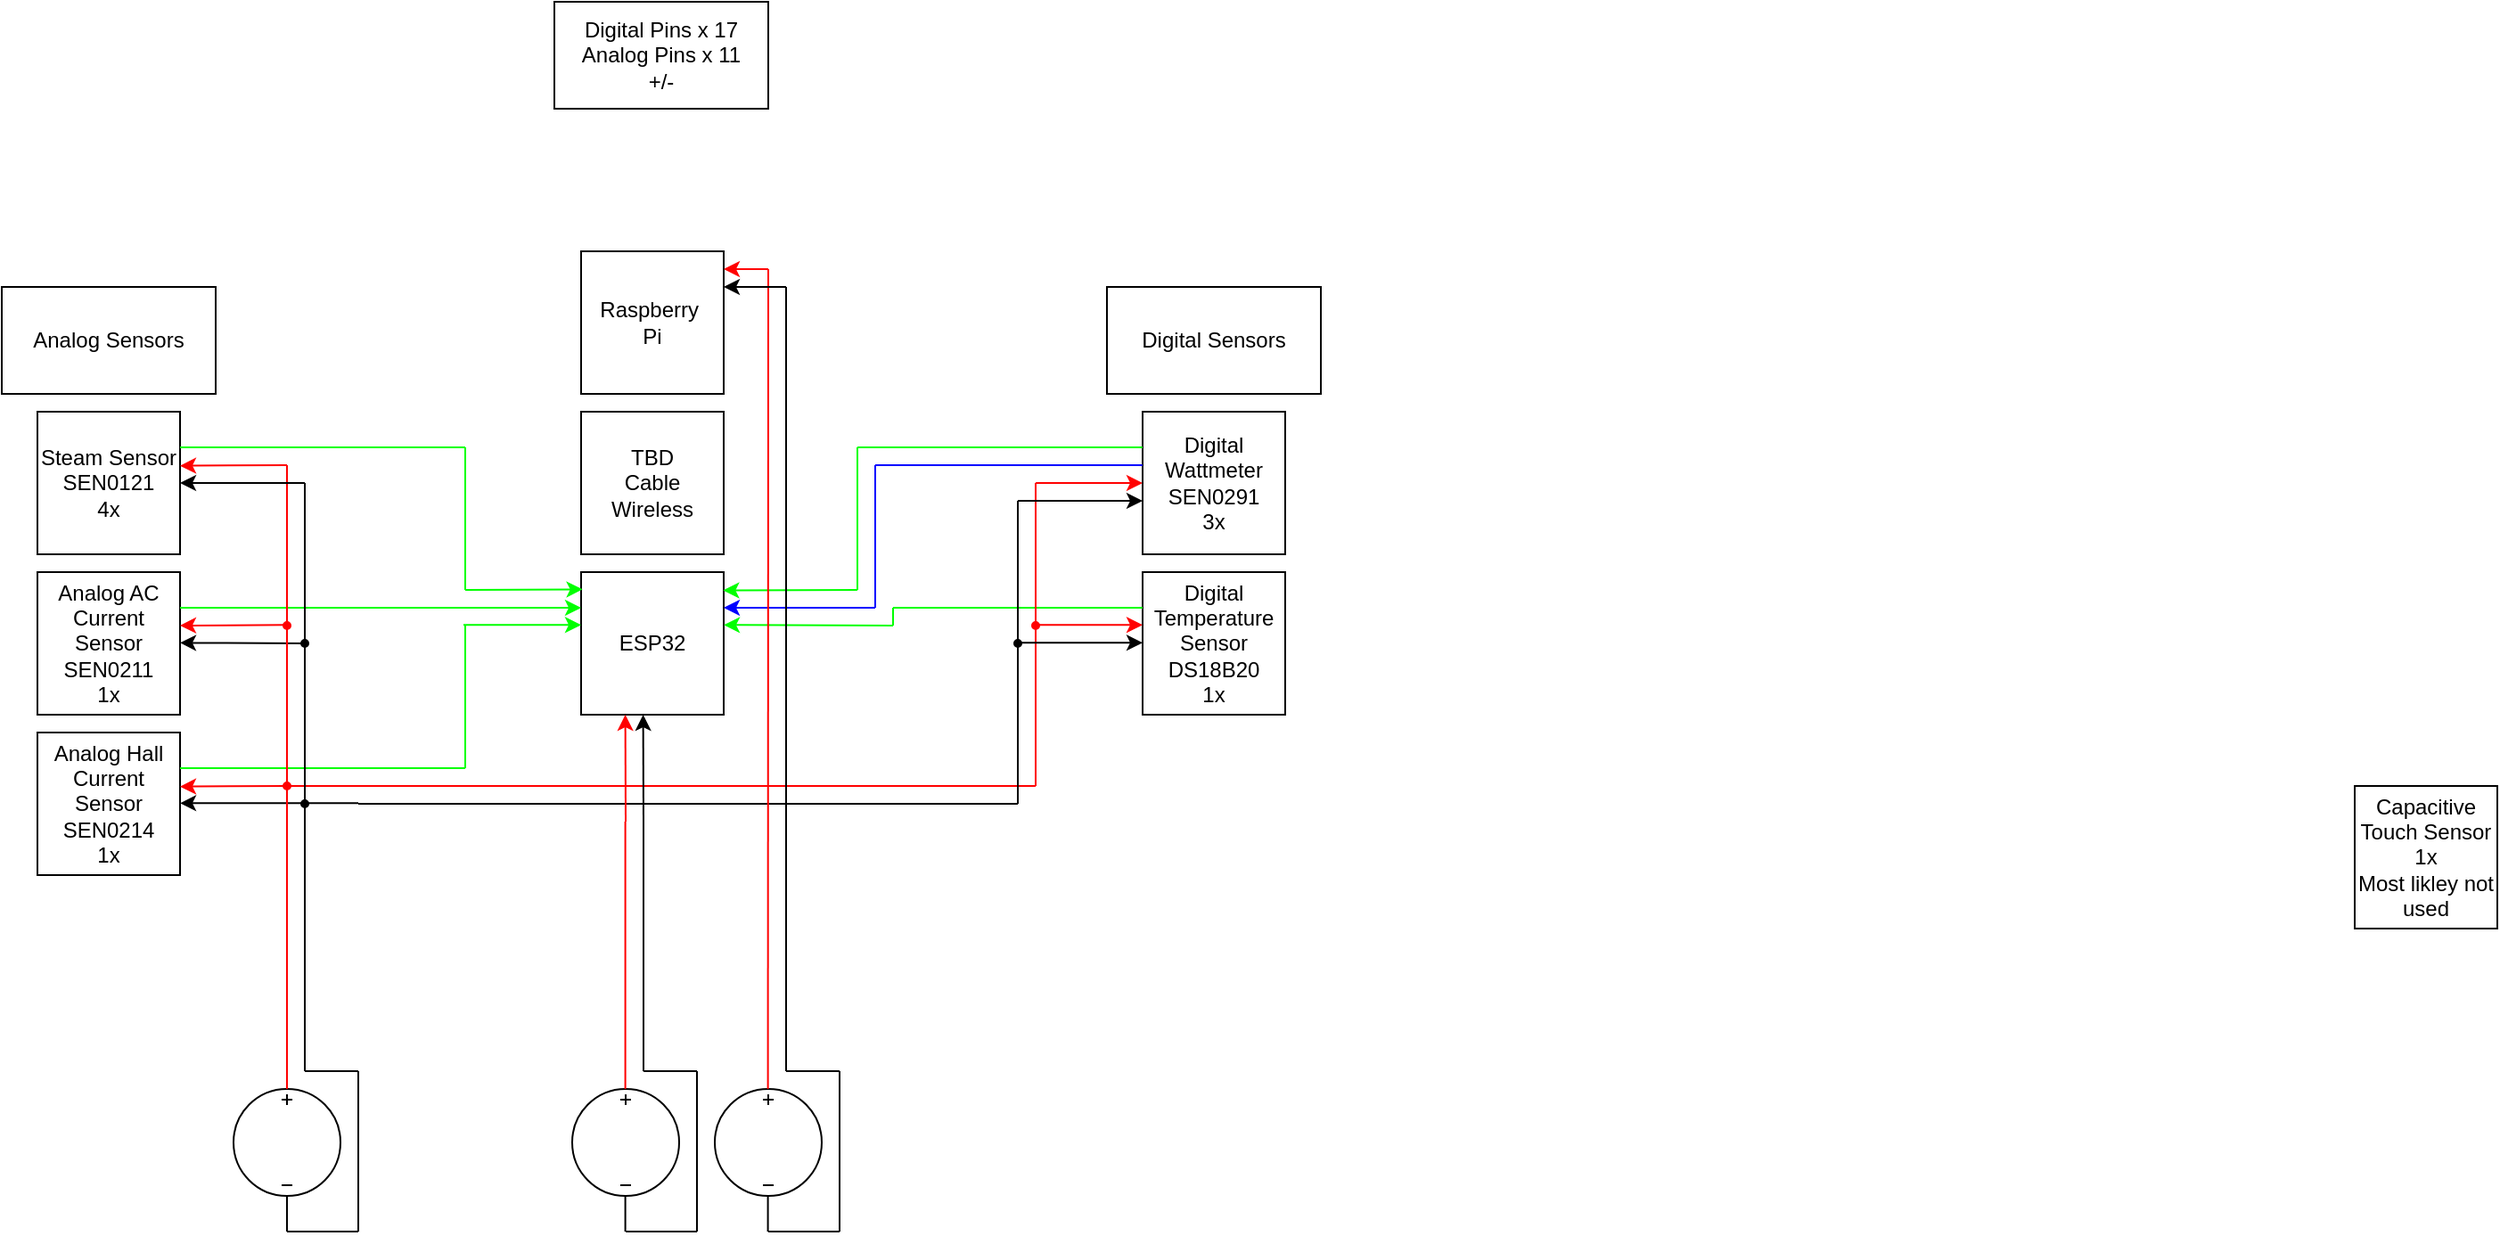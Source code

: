 <mxfile version="26.0.15">
  <diagram name="Page-1" id="PHPWQ72G-FbSZg1kjlzN">
    <mxGraphModel dx="1195" dy="1697" grid="1" gridSize="10" guides="1" tooltips="1" connect="1" arrows="1" fold="1" page="1" pageScale="1" pageWidth="850" pageHeight="1100" math="0" shadow="0">
      <root>
        <mxCell id="0" />
        <mxCell id="1" parent="0" />
        <mxCell id="mTnGnp5YAqu6k8MlJbpn-2" value="Steam Sensor&lt;div&gt;SEN0121&lt;br&gt;4x&lt;/div&gt;" style="whiteSpace=wrap;html=1;aspect=fixed;" vertex="1" parent="1">
          <mxGeometry x="40" y="100" width="80" height="80" as="geometry" />
        </mxCell>
        <mxCell id="mTnGnp5YAqu6k8MlJbpn-3" value="Analog Sensors" style="rounded=0;whiteSpace=wrap;html=1;" vertex="1" parent="1">
          <mxGeometry x="20" y="30" width="120" height="60" as="geometry" />
        </mxCell>
        <mxCell id="mTnGnp5YAqu6k8MlJbpn-4" value="Digital Sensors" style="rounded=0;whiteSpace=wrap;html=1;" vertex="1" parent="1">
          <mxGeometry x="640" y="30" width="120" height="60" as="geometry" />
        </mxCell>
        <mxCell id="mTnGnp5YAqu6k8MlJbpn-5" value="Analog AC Current Sensor&lt;div&gt;SEN0211&lt;br&gt;&lt;div&gt;1x&lt;/div&gt;&lt;/div&gt;" style="whiteSpace=wrap;html=1;aspect=fixed;" vertex="1" parent="1">
          <mxGeometry x="40" y="190" width="80" height="80" as="geometry" />
        </mxCell>
        <mxCell id="mTnGnp5YAqu6k8MlJbpn-6" value="Analog Hall Current Sensor&lt;div&gt;SEN0214&lt;br&gt;&lt;div&gt;1x&lt;/div&gt;&lt;/div&gt;" style="whiteSpace=wrap;html=1;aspect=fixed;" vertex="1" parent="1">
          <mxGeometry x="40" y="280" width="80" height="80" as="geometry" />
        </mxCell>
        <mxCell id="mTnGnp5YAqu6k8MlJbpn-7" value="Digital Wattmeter&lt;div&gt;SEN0291&lt;br&gt;&lt;div&gt;3x&lt;/div&gt;&lt;/div&gt;" style="whiteSpace=wrap;html=1;aspect=fixed;" vertex="1" parent="1">
          <mxGeometry x="660" y="100" width="80" height="80" as="geometry" />
        </mxCell>
        <mxCell id="mTnGnp5YAqu6k8MlJbpn-8" value="Digital Temperature Sensor&lt;div&gt;DS18B20&lt;br&gt;&lt;div&gt;1x&lt;/div&gt;&lt;/div&gt;" style="whiteSpace=wrap;html=1;aspect=fixed;" vertex="1" parent="1">
          <mxGeometry x="660" y="190" width="80" height="80" as="geometry" />
        </mxCell>
        <mxCell id="mTnGnp5YAqu6k8MlJbpn-9" value="Capacitive Touch Sensor&lt;div&gt;1x&lt;/div&gt;&lt;div&gt;Most likley not used&lt;/div&gt;" style="whiteSpace=wrap;html=1;aspect=fixed;" vertex="1" parent="1">
          <mxGeometry x="1340" y="310" width="80" height="80" as="geometry" />
        </mxCell>
        <mxCell id="mTnGnp5YAqu6k8MlJbpn-10" value="ESP32" style="whiteSpace=wrap;html=1;aspect=fixed;" vertex="1" parent="1">
          <mxGeometry x="345" y="190" width="80" height="80" as="geometry" />
        </mxCell>
        <mxCell id="mTnGnp5YAqu6k8MlJbpn-12" value="Digital Pins x 17&lt;div&gt;Analog Pins x 11&lt;/div&gt;&lt;div&gt;+/-&lt;/div&gt;" style="rounded=0;whiteSpace=wrap;html=1;" vertex="1" parent="1">
          <mxGeometry x="330" y="-130" width="120" height="60" as="geometry" />
        </mxCell>
        <mxCell id="mTnGnp5YAqu6k8MlJbpn-20" value="" style="endArrow=none;html=1;rounded=0;exitX=1;exitY=0.5;exitDx=0;exitDy=0;strokeColor=light-dark(#00FF00,#FFFFFF);" edge="1" parent="1">
          <mxGeometry width="50" height="50" relative="1" as="geometry">
            <mxPoint x="120" y="120" as="sourcePoint" />
            <mxPoint x="280" y="120" as="targetPoint" />
          </mxGeometry>
        </mxCell>
        <mxCell id="mTnGnp5YAqu6k8MlJbpn-22" value="" style="endArrow=none;html=1;rounded=0;strokeColor=light-dark(#00FF00,#FFFFFF);" edge="1" parent="1">
          <mxGeometry width="50" height="50" relative="1" as="geometry">
            <mxPoint x="280" y="120" as="sourcePoint" />
            <mxPoint x="280" y="200" as="targetPoint" />
          </mxGeometry>
        </mxCell>
        <mxCell id="mTnGnp5YAqu6k8MlJbpn-24" value="" style="endArrow=classic;html=1;rounded=0;entryX=0.01;entryY=0.121;entryDx=0;entryDy=0;entryPerimeter=0;strokeColor=light-dark(#00FF00,#FFFFFF);" edge="1" parent="1" target="mTnGnp5YAqu6k8MlJbpn-10">
          <mxGeometry width="50" height="50" relative="1" as="geometry">
            <mxPoint x="280" y="200" as="sourcePoint" />
            <mxPoint x="260" y="180" as="targetPoint" />
          </mxGeometry>
        </mxCell>
        <mxCell id="mTnGnp5YAqu6k8MlJbpn-25" value="" style="endArrow=none;html=1;rounded=0;exitX=1;exitY=0.5;exitDx=0;exitDy=0;strokeColor=light-dark(#00FF00,#FFFFFF);" edge="1" parent="1">
          <mxGeometry width="50" height="50" relative="1" as="geometry">
            <mxPoint x="120" y="210" as="sourcePoint" />
            <mxPoint x="280" y="210" as="targetPoint" />
          </mxGeometry>
        </mxCell>
        <mxCell id="mTnGnp5YAqu6k8MlJbpn-26" value="" style="endArrow=classic;html=1;rounded=0;entryX=0.01;entryY=0.121;entryDx=0;entryDy=0;entryPerimeter=0;strokeColor=light-dark(#00FF00,#FFFFFF);" edge="1" parent="1">
          <mxGeometry width="50" height="50" relative="1" as="geometry">
            <mxPoint x="279" y="210" as="sourcePoint" />
            <mxPoint x="345" y="210" as="targetPoint" />
          </mxGeometry>
        </mxCell>
        <mxCell id="mTnGnp5YAqu6k8MlJbpn-27" value="" style="endArrow=classic;html=1;rounded=0;entryX=0.01;entryY=0.121;entryDx=0;entryDy=0;entryPerimeter=0;strokeColor=light-dark(#00FF00,#FFFFFF);" edge="1" parent="1">
          <mxGeometry width="50" height="50" relative="1" as="geometry">
            <mxPoint x="279" y="219.66" as="sourcePoint" />
            <mxPoint x="345" y="219.66" as="targetPoint" />
          </mxGeometry>
        </mxCell>
        <mxCell id="mTnGnp5YAqu6k8MlJbpn-28" value="" style="endArrow=none;html=1;rounded=0;exitX=1;exitY=0.5;exitDx=0;exitDy=0;strokeColor=light-dark(#00FF00,#FFFFFF);" edge="1" parent="1">
          <mxGeometry width="50" height="50" relative="1" as="geometry">
            <mxPoint x="120" y="300" as="sourcePoint" />
            <mxPoint x="280" y="300" as="targetPoint" />
          </mxGeometry>
        </mxCell>
        <mxCell id="mTnGnp5YAqu6k8MlJbpn-29" value="" style="endArrow=none;html=1;rounded=0;strokeColor=light-dark(#00FF00,#FFFFFF);" edge="1" parent="1">
          <mxGeometry width="50" height="50" relative="1" as="geometry">
            <mxPoint x="280" y="220" as="sourcePoint" />
            <mxPoint x="280" y="300" as="targetPoint" />
          </mxGeometry>
        </mxCell>
        <mxCell id="mTnGnp5YAqu6k8MlJbpn-30" value="" style="endArrow=classic;html=1;rounded=0;entryX=0.996;entryY=0.128;entryDx=0;entryDy=0;entryPerimeter=0;strokeColor=light-dark(#00FF00,#FFFFFF);" edge="1" parent="1" target="mTnGnp5YAqu6k8MlJbpn-10">
          <mxGeometry width="50" height="50" relative="1" as="geometry">
            <mxPoint x="500" y="200" as="sourcePoint" />
            <mxPoint x="510" y="205" as="targetPoint" />
          </mxGeometry>
        </mxCell>
        <mxCell id="mTnGnp5YAqu6k8MlJbpn-31" value="" style="endArrow=none;html=1;rounded=0;exitX=1;exitY=0.5;exitDx=0;exitDy=0;strokeColor=light-dark(#00FF00,#FFFFFF);" edge="1" parent="1">
          <mxGeometry width="50" height="50" relative="1" as="geometry">
            <mxPoint x="500" y="120" as="sourcePoint" />
            <mxPoint x="660" y="120" as="targetPoint" />
          </mxGeometry>
        </mxCell>
        <mxCell id="mTnGnp5YAqu6k8MlJbpn-32" value="" style="endArrow=none;html=1;rounded=0;strokeColor=light-dark(#00FF00,#FFFFFF);" edge="1" parent="1">
          <mxGeometry width="50" height="50" relative="1" as="geometry">
            <mxPoint x="500" y="120" as="sourcePoint" />
            <mxPoint x="500" y="200" as="targetPoint" />
          </mxGeometry>
        </mxCell>
        <mxCell id="mTnGnp5YAqu6k8MlJbpn-33" value="" style="endArrow=classic;html=1;rounded=0;entryX=0.996;entryY=0.128;entryDx=0;entryDy=0;entryPerimeter=0;strokeColor=light-dark(#00FF00,#FFFFFF);" edge="1" parent="1">
          <mxGeometry width="50" height="50" relative="1" as="geometry">
            <mxPoint x="520" y="220" as="sourcePoint" />
            <mxPoint x="425" y="219.66" as="targetPoint" />
          </mxGeometry>
        </mxCell>
        <mxCell id="mTnGnp5YAqu6k8MlJbpn-34" value="" style="endArrow=none;html=1;rounded=0;strokeColor=light-dark(#00FF00,#FFFFFF);" edge="1" parent="1">
          <mxGeometry width="50" height="50" relative="1" as="geometry">
            <mxPoint x="520" y="210" as="sourcePoint" />
            <mxPoint x="660" y="210" as="targetPoint" />
          </mxGeometry>
        </mxCell>
        <mxCell id="mTnGnp5YAqu6k8MlJbpn-35" value="" style="endArrow=classic;html=1;rounded=0;entryX=0.996;entryY=0.128;entryDx=0;entryDy=0;entryPerimeter=0;strokeColor=light-dark(#0000FF,#FFFFFF);" edge="1" parent="1">
          <mxGeometry width="50" height="50" relative="1" as="geometry">
            <mxPoint x="510" y="210" as="sourcePoint" />
            <mxPoint x="425" y="210" as="targetPoint" />
          </mxGeometry>
        </mxCell>
        <mxCell id="mTnGnp5YAqu6k8MlJbpn-36" value="" style="endArrow=none;html=1;rounded=0;strokeColor=light-dark(#0000FF,#FFFFFF);" edge="1" parent="1">
          <mxGeometry width="50" height="50" relative="1" as="geometry">
            <mxPoint x="510" y="130" as="sourcePoint" />
            <mxPoint x="660" y="130" as="targetPoint" />
          </mxGeometry>
        </mxCell>
        <mxCell id="mTnGnp5YAqu6k8MlJbpn-37" value="" style="endArrow=none;html=1;rounded=0;strokeColor=light-dark(#0000FF,#FFFFFF);" edge="1" parent="1">
          <mxGeometry width="50" height="50" relative="1" as="geometry">
            <mxPoint x="510" y="130" as="sourcePoint" />
            <mxPoint x="510" y="210" as="targetPoint" />
          </mxGeometry>
        </mxCell>
        <mxCell id="mTnGnp5YAqu6k8MlJbpn-38" value="" style="endArrow=none;html=1;rounded=0;strokeColor=light-dark(#00FF00,#FFFFFF);" edge="1" parent="1">
          <mxGeometry width="50" height="50" relative="1" as="geometry">
            <mxPoint x="520" y="210" as="sourcePoint" />
            <mxPoint x="520" y="220" as="targetPoint" />
          </mxGeometry>
        </mxCell>
        <mxCell id="mTnGnp5YAqu6k8MlJbpn-39" value="Raspberry&amp;nbsp;&lt;div&gt;Pi&lt;/div&gt;" style="whiteSpace=wrap;html=1;aspect=fixed;" vertex="1" parent="1">
          <mxGeometry x="345" y="10" width="80" height="80" as="geometry" />
        </mxCell>
        <mxCell id="mTnGnp5YAqu6k8MlJbpn-44" value="" style="endArrow=none;html=1;rounded=0;strokeColor=light-dark(#FF0000,#FFFFFF);" edge="1" parent="1" source="mTnGnp5YAqu6k8MlJbpn-89">
          <mxGeometry width="50" height="50" relative="1" as="geometry">
            <mxPoint x="180" y="480" as="sourcePoint" />
            <mxPoint x="180" y="130" as="targetPoint" />
          </mxGeometry>
        </mxCell>
        <mxCell id="mTnGnp5YAqu6k8MlJbpn-45" value="" style="endArrow=classic;html=1;rounded=0;entryX=1.043;entryY=0.404;entryDx=0;entryDy=0;entryPerimeter=0;strokeColor=light-dark(#FF0000,#FFFFFF);" edge="1" parent="1">
          <mxGeometry width="50" height="50" relative="1" as="geometry">
            <mxPoint x="180" y="130" as="sourcePoint" />
            <mxPoint x="120" y="130.32" as="targetPoint" />
          </mxGeometry>
        </mxCell>
        <mxCell id="mTnGnp5YAqu6k8MlJbpn-46" value="" style="endArrow=classic;html=1;rounded=0;entryX=1.043;entryY=0.404;entryDx=0;entryDy=0;entryPerimeter=0;strokeColor=light-dark(#FF0000,#FFFFFF);" edge="1" parent="1">
          <mxGeometry width="50" height="50" relative="1" as="geometry">
            <mxPoint x="180" y="219.66" as="sourcePoint" />
            <mxPoint x="120" y="219.98" as="targetPoint" />
          </mxGeometry>
        </mxCell>
        <mxCell id="mTnGnp5YAqu6k8MlJbpn-47" value="" style="endArrow=classic;html=1;rounded=0;entryX=1.043;entryY=0.404;entryDx=0;entryDy=0;entryPerimeter=0;strokeColor=light-dark(#FF0000,#FFFFFF);" edge="1" parent="1">
          <mxGeometry width="50" height="50" relative="1" as="geometry">
            <mxPoint x="180" y="310" as="sourcePoint" />
            <mxPoint x="120" y="310.32" as="targetPoint" />
          </mxGeometry>
        </mxCell>
        <mxCell id="mTnGnp5YAqu6k8MlJbpn-48" value="" style="endArrow=none;html=1;rounded=0;strokeColor=light-dark(#FF0000,#FFFFFF);" edge="1" parent="1">
          <mxGeometry width="50" height="50" relative="1" as="geometry">
            <mxPoint x="180" y="310" as="sourcePoint" />
            <mxPoint x="600" y="310" as="targetPoint" />
          </mxGeometry>
        </mxCell>
        <mxCell id="mTnGnp5YAqu6k8MlJbpn-49" value="" style="endArrow=classic;html=1;rounded=0;entryX=0;entryY=0.5;entryDx=0;entryDy=0;strokeColor=light-dark(#FF0000,#FFFFFF);" edge="1" parent="1" target="mTnGnp5YAqu6k8MlJbpn-7">
          <mxGeometry width="50" height="50" relative="1" as="geometry">
            <mxPoint x="600" y="140" as="sourcePoint" />
            <mxPoint x="610" y="140" as="targetPoint" />
          </mxGeometry>
        </mxCell>
        <mxCell id="mTnGnp5YAqu6k8MlJbpn-50" value="" style="endArrow=none;html=1;rounded=0;strokeColor=light-dark(#FF0000,#FFFFFF);" edge="1" parent="1">
          <mxGeometry width="50" height="50" relative="1" as="geometry">
            <mxPoint x="600" y="310" as="sourcePoint" />
            <mxPoint x="600" y="140" as="targetPoint" />
          </mxGeometry>
        </mxCell>
        <mxCell id="mTnGnp5YAqu6k8MlJbpn-51" value="" style="endArrow=classic;html=1;rounded=0;entryX=0;entryY=0.5;entryDx=0;entryDy=0;strokeColor=light-dark(#FF0000,#FFFFFF);" edge="1" parent="1">
          <mxGeometry width="50" height="50" relative="1" as="geometry">
            <mxPoint x="600" y="219.66" as="sourcePoint" />
            <mxPoint x="660" y="219.66" as="targetPoint" />
          </mxGeometry>
        </mxCell>
        <mxCell id="mTnGnp5YAqu6k8MlJbpn-53" value="" style="endArrow=none;html=1;rounded=0;" edge="1" parent="1">
          <mxGeometry width="50" height="50" relative="1" as="geometry">
            <mxPoint x="190" y="470" as="sourcePoint" />
            <mxPoint x="190" y="140" as="targetPoint" />
          </mxGeometry>
        </mxCell>
        <mxCell id="mTnGnp5YAqu6k8MlJbpn-54" value="" style="endArrow=classic;html=1;rounded=0;entryX=1;entryY=0.5;entryDx=0;entryDy=0;" edge="1" parent="1" target="mTnGnp5YAqu6k8MlJbpn-2">
          <mxGeometry width="50" height="50" relative="1" as="geometry">
            <mxPoint x="190" y="140" as="sourcePoint" />
            <mxPoint x="380" y="280" as="targetPoint" />
          </mxGeometry>
        </mxCell>
        <mxCell id="mTnGnp5YAqu6k8MlJbpn-55" value="" style="endArrow=classic;html=1;rounded=0;entryX=1;entryY=0.5;entryDx=0;entryDy=0;" edge="1" parent="1">
          <mxGeometry width="50" height="50" relative="1" as="geometry">
            <mxPoint x="190" y="230" as="sourcePoint" />
            <mxPoint x="120" y="229.66" as="targetPoint" />
          </mxGeometry>
        </mxCell>
        <mxCell id="mTnGnp5YAqu6k8MlJbpn-56" value="" style="endArrow=classic;html=1;rounded=0;entryX=1;entryY=0.5;entryDx=0;entryDy=0;" edge="1" parent="1">
          <mxGeometry width="50" height="50" relative="1" as="geometry">
            <mxPoint x="220" y="319.66" as="sourcePoint" />
            <mxPoint x="120" y="319.66" as="targetPoint" />
          </mxGeometry>
        </mxCell>
        <mxCell id="mTnGnp5YAqu6k8MlJbpn-57" value="" style="endArrow=none;html=1;rounded=0;" edge="1" parent="1">
          <mxGeometry width="50" height="50" relative="1" as="geometry">
            <mxPoint x="220" y="320" as="sourcePoint" />
            <mxPoint x="590" y="320" as="targetPoint" />
          </mxGeometry>
        </mxCell>
        <mxCell id="mTnGnp5YAqu6k8MlJbpn-58" value="" style="endArrow=none;html=1;rounded=0;" edge="1" parent="1">
          <mxGeometry width="50" height="50" relative="1" as="geometry">
            <mxPoint x="590" y="320" as="sourcePoint" />
            <mxPoint x="590" y="150" as="targetPoint" />
          </mxGeometry>
        </mxCell>
        <mxCell id="mTnGnp5YAqu6k8MlJbpn-59" value="" style="endArrow=classic;html=1;rounded=0;" edge="1" parent="1">
          <mxGeometry width="50" height="50" relative="1" as="geometry">
            <mxPoint x="590" y="150" as="sourcePoint" />
            <mxPoint x="660" y="150" as="targetPoint" />
          </mxGeometry>
        </mxCell>
        <mxCell id="mTnGnp5YAqu6k8MlJbpn-60" value="" style="endArrow=classic;html=1;rounded=0;" edge="1" parent="1">
          <mxGeometry width="50" height="50" relative="1" as="geometry">
            <mxPoint x="590" y="229.66" as="sourcePoint" />
            <mxPoint x="660" y="229.66" as="targetPoint" />
          </mxGeometry>
        </mxCell>
        <mxCell id="mTnGnp5YAqu6k8MlJbpn-61" value="TBD&lt;div&gt;Cable&lt;/div&gt;&lt;div&gt;Wireless&lt;/div&gt;" style="whiteSpace=wrap;html=1;aspect=fixed;" vertex="1" parent="1">
          <mxGeometry x="345" y="100" width="80" height="80" as="geometry" />
        </mxCell>
        <mxCell id="mTnGnp5YAqu6k8MlJbpn-62" value="" style="pointerEvents=1;verticalLabelPosition=bottom;shadow=0;dashed=0;align=center;html=1;verticalAlign=top;shape=mxgraph.electrical.signal_sources.source;aspect=fixed;points=[[0.5,0,0],[1,0.5,0],[0.5,1,0],[0,0.5,0]];elSignalType=dc3;" vertex="1" parent="1">
          <mxGeometry x="150" y="480" width="60" height="60" as="geometry" />
        </mxCell>
        <mxCell id="mTnGnp5YAqu6k8MlJbpn-63" value="" style="endArrow=none;html=1;rounded=0;" edge="1" parent="1">
          <mxGeometry width="50" height="50" relative="1" as="geometry">
            <mxPoint x="220" y="560" as="sourcePoint" />
            <mxPoint x="180" y="560" as="targetPoint" />
          </mxGeometry>
        </mxCell>
        <mxCell id="mTnGnp5YAqu6k8MlJbpn-64" value="" style="endArrow=none;html=1;rounded=0;" edge="1" parent="1">
          <mxGeometry width="50" height="50" relative="1" as="geometry">
            <mxPoint x="180" y="560" as="sourcePoint" />
            <mxPoint x="180" y="540" as="targetPoint" />
          </mxGeometry>
        </mxCell>
        <mxCell id="mTnGnp5YAqu6k8MlJbpn-65" value="" style="pointerEvents=1;verticalLabelPosition=bottom;shadow=0;dashed=0;align=center;html=1;verticalAlign=top;shape=mxgraph.electrical.signal_sources.source;aspect=fixed;points=[[0.5,0,0],[1,0.5,0],[0.5,1,0],[0,0.5,0]];elSignalType=dc3;" vertex="1" parent="1">
          <mxGeometry x="340" y="480" width="60" height="60" as="geometry" />
        </mxCell>
        <mxCell id="mTnGnp5YAqu6k8MlJbpn-66" value="" style="endArrow=none;html=1;rounded=0;strokeColor=light-dark(#FF0000,#FFFFFF);" edge="1" parent="1">
          <mxGeometry width="50" height="50" relative="1" as="geometry">
            <mxPoint x="369.8" y="480" as="sourcePoint" />
            <mxPoint x="369.8" y="330" as="targetPoint" />
          </mxGeometry>
        </mxCell>
        <mxCell id="mTnGnp5YAqu6k8MlJbpn-68" value="" style="endArrow=none;html=1;rounded=0;" edge="1" parent="1">
          <mxGeometry width="50" height="50" relative="1" as="geometry">
            <mxPoint x="220" y="470" as="sourcePoint" />
            <mxPoint x="190" y="470" as="targetPoint" />
          </mxGeometry>
        </mxCell>
        <mxCell id="mTnGnp5YAqu6k8MlJbpn-69" value="" style="endArrow=none;html=1;rounded=0;" edge="1" parent="1">
          <mxGeometry width="50" height="50" relative="1" as="geometry">
            <mxPoint x="220" y="560" as="sourcePoint" />
            <mxPoint x="220" y="470" as="targetPoint" />
          </mxGeometry>
        </mxCell>
        <mxCell id="mTnGnp5YAqu6k8MlJbpn-70" value="" style="endArrow=none;html=1;rounded=0;" edge="1" parent="1">
          <mxGeometry width="50" height="50" relative="1" as="geometry">
            <mxPoint x="410" y="560" as="sourcePoint" />
            <mxPoint x="370" y="560" as="targetPoint" />
          </mxGeometry>
        </mxCell>
        <mxCell id="mTnGnp5YAqu6k8MlJbpn-71" value="" style="endArrow=none;html=1;rounded=0;" edge="1" parent="1">
          <mxGeometry width="50" height="50" relative="1" as="geometry">
            <mxPoint x="369.8" y="560" as="sourcePoint" />
            <mxPoint x="369.8" y="540" as="targetPoint" />
          </mxGeometry>
        </mxCell>
        <mxCell id="mTnGnp5YAqu6k8MlJbpn-73" value="" style="endArrow=none;html=1;rounded=0;" edge="1" parent="1">
          <mxGeometry width="50" height="50" relative="1" as="geometry">
            <mxPoint x="410" y="560" as="sourcePoint" />
            <mxPoint x="410" y="470" as="targetPoint" />
          </mxGeometry>
        </mxCell>
        <mxCell id="mTnGnp5YAqu6k8MlJbpn-78" value="" style="endArrow=none;html=1;rounded=0;" edge="1" parent="1">
          <mxGeometry width="50" height="50" relative="1" as="geometry">
            <mxPoint x="380" y="470" as="sourcePoint" />
            <mxPoint x="410" y="470" as="targetPoint" />
          </mxGeometry>
        </mxCell>
        <mxCell id="mTnGnp5YAqu6k8MlJbpn-79" value="" style="endArrow=none;html=1;rounded=0;" edge="1" parent="1">
          <mxGeometry width="50" height="50" relative="1" as="geometry">
            <mxPoint x="380" y="470" as="sourcePoint" />
            <mxPoint x="380" y="330" as="targetPoint" />
          </mxGeometry>
        </mxCell>
        <mxCell id="mTnGnp5YAqu6k8MlJbpn-80" value="" style="endArrow=classic;html=1;rounded=0;strokeColor=light-dark(#FF0000,#FFFFFF);" edge="1" parent="1">
          <mxGeometry width="50" height="50" relative="1" as="geometry">
            <mxPoint x="370" y="330" as="sourcePoint" />
            <mxPoint x="369.8" y="270" as="targetPoint" />
          </mxGeometry>
        </mxCell>
        <mxCell id="mTnGnp5YAqu6k8MlJbpn-81" value="" style="endArrow=classic;html=1;rounded=0;" edge="1" parent="1">
          <mxGeometry width="50" height="50" relative="1" as="geometry">
            <mxPoint x="380" y="330" as="sourcePoint" />
            <mxPoint x="379.8" y="270" as="targetPoint" />
          </mxGeometry>
        </mxCell>
        <mxCell id="mTnGnp5YAqu6k8MlJbpn-82" value="" style="ellipse;whiteSpace=wrap;html=1;aspect=fixed;strokeColor=light-dark(#000000,#FFFFFF);fillColor=light-dark(#000000,#FFFFFF);" vertex="1" parent="1">
          <mxGeometry x="188" y="228" width="4" height="4" as="geometry" />
        </mxCell>
        <mxCell id="mTnGnp5YAqu6k8MlJbpn-85" value="" style="ellipse;whiteSpace=wrap;html=1;aspect=fixed;strokeColor=light-dark(#000000,#FFFFFF);fillColor=light-dark(#000000,#FFFFFF);" vertex="1" parent="1">
          <mxGeometry x="188" y="318" width="4" height="4" as="geometry" />
        </mxCell>
        <mxCell id="mTnGnp5YAqu6k8MlJbpn-86" value="" style="ellipse;whiteSpace=wrap;html=1;aspect=fixed;strokeColor=light-dark(#000000,#FFFFFF);fillColor=light-dark(#000000,#FFFFFF);" vertex="1" parent="1">
          <mxGeometry x="588" y="228" width="4" height="4" as="geometry" />
        </mxCell>
        <mxCell id="mTnGnp5YAqu6k8MlJbpn-88" value="" style="ellipse;whiteSpace=wrap;html=1;aspect=fixed;strokeColor=light-dark(#FF0000,#FFFFFF);fillColor=light-dark(#FF0000,#FFFFFF);" vertex="1" parent="1">
          <mxGeometry x="598" y="218" width="4" height="4" as="geometry" />
        </mxCell>
        <mxCell id="mTnGnp5YAqu6k8MlJbpn-90" value="" style="endArrow=none;html=1;rounded=0;strokeColor=light-dark(#FF0000,#FFFFFF);" edge="1" parent="1" target="mTnGnp5YAqu6k8MlJbpn-89">
          <mxGeometry width="50" height="50" relative="1" as="geometry">
            <mxPoint x="180" y="480" as="sourcePoint" />
            <mxPoint x="180" y="130" as="targetPoint" />
          </mxGeometry>
        </mxCell>
        <mxCell id="mTnGnp5YAqu6k8MlJbpn-89" value="" style="ellipse;whiteSpace=wrap;html=1;aspect=fixed;strokeColor=light-dark(#FF0000,#FFFFFF);fillColor=light-dark(#FF0000,#FFFFFF);" vertex="1" parent="1">
          <mxGeometry x="178" y="218" width="4" height="4" as="geometry" />
        </mxCell>
        <mxCell id="mTnGnp5YAqu6k8MlJbpn-91" value="" style="ellipse;whiteSpace=wrap;html=1;aspect=fixed;strokeColor=light-dark(#FF0000,#FFFFFF);fillColor=light-dark(#FF0000,#FFFFFF);" vertex="1" parent="1">
          <mxGeometry x="178" y="308" width="4" height="4" as="geometry" />
        </mxCell>
        <mxCell id="mTnGnp5YAqu6k8MlJbpn-93" value="" style="pointerEvents=1;verticalLabelPosition=bottom;shadow=0;dashed=0;align=center;html=1;verticalAlign=top;shape=mxgraph.electrical.signal_sources.source;aspect=fixed;points=[[0.5,0,0],[1,0.5,0],[0.5,1,0],[0,0.5,0]];elSignalType=dc3;" vertex="1" parent="1">
          <mxGeometry x="420" y="480" width="60" height="60" as="geometry" />
        </mxCell>
        <mxCell id="mTnGnp5YAqu6k8MlJbpn-94" value="" style="endArrow=none;html=1;rounded=0;strokeColor=light-dark(#FF0000,#FFFFFF);" edge="1" parent="1">
          <mxGeometry width="50" height="50" relative="1" as="geometry">
            <mxPoint x="449.8" y="480" as="sourcePoint" />
            <mxPoint x="450" y="20" as="targetPoint" />
          </mxGeometry>
        </mxCell>
        <mxCell id="mTnGnp5YAqu6k8MlJbpn-95" value="" style="endArrow=none;html=1;rounded=0;" edge="1" parent="1">
          <mxGeometry width="50" height="50" relative="1" as="geometry">
            <mxPoint x="490" y="560" as="sourcePoint" />
            <mxPoint x="450" y="560" as="targetPoint" />
          </mxGeometry>
        </mxCell>
        <mxCell id="mTnGnp5YAqu6k8MlJbpn-96" value="" style="endArrow=none;html=1;rounded=0;" edge="1" parent="1">
          <mxGeometry width="50" height="50" relative="1" as="geometry">
            <mxPoint x="449.8" y="560" as="sourcePoint" />
            <mxPoint x="449.8" y="540" as="targetPoint" />
          </mxGeometry>
        </mxCell>
        <mxCell id="mTnGnp5YAqu6k8MlJbpn-97" value="" style="endArrow=none;html=1;rounded=0;" edge="1" parent="1">
          <mxGeometry width="50" height="50" relative="1" as="geometry">
            <mxPoint x="490" y="560" as="sourcePoint" />
            <mxPoint x="490" y="470" as="targetPoint" />
          </mxGeometry>
        </mxCell>
        <mxCell id="mTnGnp5YAqu6k8MlJbpn-98" value="" style="endArrow=none;html=1;rounded=0;" edge="1" parent="1">
          <mxGeometry width="50" height="50" relative="1" as="geometry">
            <mxPoint x="460" y="470" as="sourcePoint" />
            <mxPoint x="490" y="470" as="targetPoint" />
          </mxGeometry>
        </mxCell>
        <mxCell id="mTnGnp5YAqu6k8MlJbpn-99" value="" style="endArrow=none;html=1;rounded=0;" edge="1" parent="1">
          <mxGeometry width="50" height="50" relative="1" as="geometry">
            <mxPoint x="460" y="470" as="sourcePoint" />
            <mxPoint x="460" y="30" as="targetPoint" />
          </mxGeometry>
        </mxCell>
        <mxCell id="mTnGnp5YAqu6k8MlJbpn-101" value="" style="endArrow=classic;html=1;rounded=0;" edge="1" parent="1">
          <mxGeometry width="50" height="50" relative="1" as="geometry">
            <mxPoint x="460" y="30" as="sourcePoint" />
            <mxPoint x="425" y="30" as="targetPoint" />
          </mxGeometry>
        </mxCell>
        <mxCell id="mTnGnp5YAqu6k8MlJbpn-102" value="" style="endArrow=classic;html=1;rounded=0;strokeColor=light-dark(#FF0000,#FFFFFF);" edge="1" parent="1">
          <mxGeometry width="50" height="50" relative="1" as="geometry">
            <mxPoint x="450" y="20" as="sourcePoint" />
            <mxPoint x="425" y="20" as="targetPoint" />
          </mxGeometry>
        </mxCell>
      </root>
    </mxGraphModel>
  </diagram>
</mxfile>

